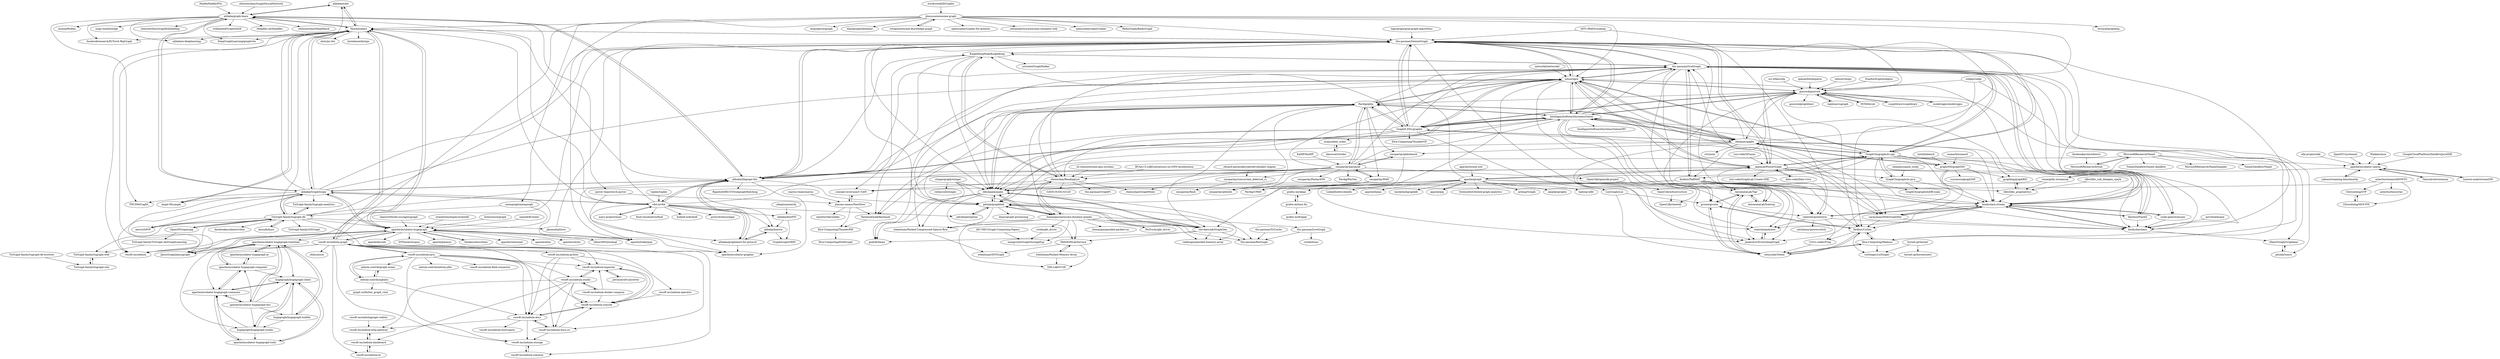digraph G {
"alibaba/euler" -> "alibaba/graph-learn" ["e"=1]
"alibaba/euler" -> "Tencent/plato" ["e"=1]
"moderngpu/moderngpu" -> "gunrock/gunrock" ["e"=1]
"gunrock/gunrock" -> "jshun/ligra"
"gunrock/gunrock" -> "farkhor/CuSha"
"gunrock/gunrock" -> "IntelligentSoftwareSystems/Galois"
"gunrock/gunrock" -> "gunrock/graphblast" ["e"=1]
"gunrock/gunrock" -> "rapidsai/cugraph" ["e"=1]
"gunrock/gunrock" -> "NVIDIA/cub" ["e"=1]
"gunrock/gunrock" -> "farkhor/PaRMAT"
"gunrock/gunrock" -> "thu-pacman/GeminiGraph"
"gunrock/gunrock" -> "GraphIt-DSL/graphit"
"gunrock/gunrock" -> "moderngpu/moderngpu" ["e"=1]
"gunrock/gunrock" -> "sbeamer/gapbs"
"gunrock/gunrock" -> "groute/groute"
"gunrock/gunrock" -> "Xtra-Computing/Medusa"
"gunrock/gunrock" -> "cusplibrary/cusplibrary" ["e"=1]
"gunrock/gunrock" -> "ParAlg/gbbs"
"rapidsai/cugraph" -> "gunrock/gunrock" ["e"=1]
"totogo/awesome-knowledge-graph" -> "jbmusso/awesome-graph" ["e"=1]
"mars-project/mars" -> "v6d-io/v6d" ["e"=1]
"PaddlePaddle/PGL" -> "alibaba/graph-learn" ["e"=1]
"krlawrence/graph" -> "apache/incubator-hugegraph" ["e"=1]
"openai/blocksparse" -> "gunrock/gunrock" ["e"=1]
"facebookarchive/bistro" -> "MicrosoftResearch/Dryad" ["e"=1]
"Waikato/moa" -> "apache/incubator-samoa" ["e"=1]
"LuxGraph/Lux" -> "netsyslab/Totem"
"LuxGraph/Lux" -> "groute/groute"
"MicrosoftResearch/Naiad" -> "MicrosoftResearch/Dryad"
"MicrosoftResearch/Naiad" -> "MicrosoftResearch/NaiadSamples" ["e"=1]
"MicrosoftResearch/Naiad" -> "apache/incubator-samoa"
"MicrosoftResearch/Naiad" -> "pdclab/graphbolt"
"MicrosoftResearch/Naiad" -> "TimelyDataflow/Naiad"
"MicrosoftResearch/Naiad" -> "vasia/gelly-streaming"
"MicrosoftResearch/Naiad" -> "TimelyDataflow/timely-dataflow" ["e"=1]
"asherliu/researchHOWTO" -> "Chriszblong/STP"
"asherliu/researchHOWTO" -> "Chriszblong/MCF-FM"
"asherliu/researchHOWTO" -> "asherliu/tensortao"
"asherliu/researchHOWTO" -> "concept-inversion/C-SAW"
"jegonzal/PowerGraph" -> "GraphChi/graphchi-cpp"
"jegonzal/PowerGraph" -> "thu-pacman/GeminiGraph"
"jegonzal/PowerGraph" -> "jshun/ligra"
"jegonzal/PowerGraph" -> "realstolz/powerlyra"
"jegonzal/PowerGraph" -> "thu-pacman/GridGraph"
"jegonzal/PowerGraph" -> "bindscha/x-stream"
"jegonzal/PowerGraph" -> "alibaba/libgrape-lite"
"jegonzal/PowerGraph" -> "apache/giraph"
"jegonzal/PowerGraph" -> "flashxio/FlashX"
"jegonzal/PowerGraph" -> "narayanan2004/GraphMat"
"jegonzal/PowerGraph" -> "bindscha/chaos"
"jegonzal/PowerGraph" -> "turi-code/GraphLab-Create-SDK" ["e"=1]
"jegonzal/PowerGraph" -> "IntelligentSoftwareSystems/Galois"
"jegonzal/PowerGraph" -> "GraphChi/graphchi-java"
"jegonzal/PowerGraph" -> "dato-code/Dato-Core" ["e"=1]
"KaHIP/KaHIP" -> "cmuparlay/parlaylib" ["e"=1]
"realstolz/powerlyra" -> "bindscha/x-stream"
"realstolz/powerlyra" -> "xiechenny/powerswitch"
"realstolz/powerlyra" -> "CGCL-codes/Frog"
"realstolz/powerlyra" -> "bindscha/chaos"
"realstolz/powerlyra" -> "realstolz/polymer"
"cmuparlay/pbbsbench" -> "ParAlg/CPAM"
"cmuparlay/pbbsbench" -> "cmuparlay/parlaylib"
"flashxio/FlashX" -> "bindscha/chaos"
"flashxio/FlashX" -> "bindscha/x-stream"
"flashxio/FlashX" -> "thu-pacman/GridGraph"
"apache/incubator-hugegraph" -> "JanusGraph/janusgraph" ["e"=1]
"apache/incubator-hugegraph" -> "apache/tinkerpop" ["e"=1]
"apache/incubator-hugegraph" -> "vesoft-inc/nebula" ["e"=1]
"apache/incubator-hugegraph" -> "apache/incubator-hugegraph-toolchain"
"apache/incubator-hugegraph" -> "Tencent/plato"
"apache/incubator-hugegraph" -> "apache/atlas" ["e"=1]
"apache/incubator-hugegraph" -> "vesoft-inc/nebula-graph"
"apache/incubator-hugegraph" -> "alibaba/GraphScope"
"apache/incubator-hugegraph" -> "apache/calcite" ["e"=1]
"apache/incubator-hugegraph" -> "Qihoo360/Quicksql" ["e"=1]
"apache/incubator-hugegraph" -> "apache/kyuubi" ["e"=1]
"apache/incubator-hugegraph" -> "DTStack/chunjun" ["e"=1]
"apache/incubator-hugegraph" -> "apache/paimon" ["e"=1]
"apache/incubator-hugegraph" -> "thinkaurelius/titan" ["e"=1]
"apache/incubator-hugegraph" -> "apache/seatunnel" ["e"=1]
"SJTU-IPADS/wukong" -> "realstolz/powerlyra" ["e"=1]
"SJTU-IPADS/wukong" -> "thu-pacman/GeminiGraph" ["e"=1]
"MicrosoftResearch/Dryad" -> "MicrosoftResearch/Naiad"
"ericdrowell/ElGrapho" -> "jbmusso/awesome-graph" ["e"=1]
"intel/lmbench" -> "graph500/graph500" ["e"=1]
"pdclab/graphbolt" -> "ldhulipala/aspen"
"pdclab/graphbolt" -> "thu-pacman/RisGraph"
"pdclab/graphbolt" -> "the-data-lab/GraphOne"
"pdclab/graphbolt" -> "pdclab/peregrine" ["e"=1]
"pdclab/graphbolt" -> "domargan/awesome-dynamic-graphs"
"pdclab/graphbolt" -> "wheatman/Packed-Compressed-Sparse-Row"
"pdclab/graphbolt" -> "dnasc/graph-processing"
"GraphChi/graphchi-cpp" -> "jegonzal/PowerGraph"
"GraphChi/graphchi-cpp" -> "bindscha/x-stream"
"GraphChi/graphchi-cpp" -> "thu-pacman/GeminiGraph"
"GraphChi/graphchi-cpp" -> "thu-pacman/GridGraph"
"GraphChi/graphchi-cpp" -> "jshun/ligra"
"GraphChi/graphchi-cpp" -> "GraphChi/graphchi-java"
"GraphChi/graphchi-cpp" -> "jmalicevic/EverythingGraph"
"GraphChi/graphchi-cpp" -> "sbeamer/gapbs"
"GraphChi/graphchi-cpp" -> "GraphChi/graphchiDB-scala"
"GraphChi/graphchi-cpp" -> "bindscha/chaos"
"GraphChi/graphchi-cpp" -> "flashxio/FlashX"
"GraphChi/graphchi-cpp" -> "graph500/graph500"
"GraphChi/graphchi-cpp" -> "IntelligentSoftwareSystems/Galois"
"GraphChi/graphchi-cpp" -> "farkhor/PaRMAT"
"GraphChi/graphchi-cpp" -> "sslab-gatech/mosaic"
"ParAlg/gbbs" -> "ldhulipala/aspen"
"ParAlg/gbbs" -> "cmuparlay/parlaylib"
"ParAlg/gbbs" -> "jshun/ligra"
"ParAlg/gbbs" -> "cmuparlay/pbbsbench"
"ParAlg/gbbs" -> "IntelligentSoftwareSystems/Galois"
"ParAlg/gbbs" -> "pdclab/graphbolt"
"ParAlg/gbbs" -> "sbeamer/gapbs"
"ParAlg/gbbs" -> "chenxuhao/ReadingList"
"ParAlg/gbbs" -> "GraphIt-DSL/graphit"
"ParAlg/gbbs" -> "cmuparlay/PAM"
"ParAlg/gbbs" -> "the-data-lab/GraphOne"
"ParAlg/gbbs" -> "thu-pacman/GridGraph"
"ParAlg/gbbs" -> "wheatman/Packed-Compressed-Sparse-Row"
"ParAlg/gbbs" -> "cmuparlay/pbbslib"
"ParAlg/gbbs" -> "domargan/awesome-dynamic-graphs"
"cmuparlay/PAM" -> "cmuparlay/pbbslib"
"cmuparlay/PAM" -> "cmuparlay/parlaylib"
"cmuparlay/PAM" -> "ldhulipala/aspen"
"cmuparlay/PAM" -> "ParAlg/CPAM"
"the-data-lab/GraphOne" -> "reddragon/packed-memory-array"
"the-data-lab/GraphOne" -> "PASSIONLab/terrace"
"the-data-lab/GraphOne" -> "goatdb/llama"
"the-data-lab/GraphOne" -> "pdclab/graphbolt"
"the-data-lab/GraphOne" -> "ldhulipala/aspen"
"the-data-lab/GraphOne" -> "thu-pacman/RisGraph"
"apache/incubator-hugegraph-toolchain" -> "apache/incubator-hugegraph-ai"
"apache/incubator-hugegraph-toolchain" -> "apache/incubator-hugegraph-commons"
"apache/incubator-hugegraph-toolchain" -> "apache/incubator-hugegraph-computer"
"apache/incubator-hugegraph-toolchain" -> "apache/incubator-hugegraph-doc"
"apache/incubator-hugegraph-toolchain" -> "hugegraph/hugegraph-client"
"apache/incubator-hugegraph-toolchain" -> "hugegraph/hugegraph-hubble"
"apache/incubator-hugegraph-toolchain" -> "hugegraph/hugegraph-studio"
"hugegraph/hugegraph-hubble" -> "hugegraph/hugegraph-client"
"hugegraph/hugegraph-hubble" -> "apache/incubator-hugegraph-toolchain"
"hugegraph/hugegraph-hubble" -> "hugegraph/hugegraph-studio"
"GraphChi/graphchi-java" -> "GraphChi/graphchi-cpp"
"GraphChi/graphchi-java" -> "bindscha/x-stream"
"GraphChi/graphchi-java" -> "GraphChi/graphchiDB-scala"
"vesoft-inc/nebula-docs" -> "vesoft-inc/nebula-docs-cn"
"vesoft-inc/nebula-docs" -> "vesoft-inc/nebula-third-party"
"vesoft-inc/nebula-docs" -> "vesoft-inc/nebula-storage"
"vesoft-inc/nebula-docs" -> "vesoft-inc/nebula-http-gateway"
"vesoft-inc/nebula-docs" -> "vesoft-inc/nebula-console"
"jbmusso/awesome-graph" -> "totogo/awesome-knowledge-graph" ["e"=1]
"jbmusso/awesome-graph" -> "opencypher/cypher-for-gremlin" ["e"=1]
"jbmusso/awesome-graph" -> "apache/tinkerpop" ["e"=1]
"jbmusso/awesome-graph" -> "semantalytics/awesome-semantic-web" ["e"=1]
"jbmusso/awesome-graph" -> "opencypher/openCypher" ["e"=1]
"jbmusso/awesome-graph" -> "RedisGraph/RedisGraph" ["e"=1]
"jbmusso/awesome-graph" -> "bricaud/graphexp" ["e"=1]
"jbmusso/awesome-graph" -> "oxigraph/oxigraph" ["e"=1]
"jbmusso/awesome-graph" -> "thu-pacman/GeminiGraph"
"jbmusso/awesome-graph" -> "jegonzal/PowerGraph"
"jbmusso/awesome-graph" -> "blazegraph/database" ["e"=1]
"jbmusso/awesome-graph" -> "Tencent/plato"
"jbmusso/awesome-graph" -> "memgraph/memgraph" ["e"=1]
"jbmusso/awesome-graph" -> "JanusGraph/janusgraph" ["e"=1]
"jbmusso/awesome-graph" -> "jshun/ligra"
"stingergraph/stinger" -> "robmccoll/stinger"
"stingergraph/stinger" -> "ldhulipala/aspen"
"stingergraph/stinger" -> "the-data-lab/GraphOne"
"stingergraph/stinger" -> "goatdb/llama"
"YahooArchive/samoa" -> "apache/incubator-samoa"
"IntelligentSoftwareSystems/Galois" -> "jshun/ligra"
"IntelligentSoftwareSystems/Galois" -> "thu-pacman/GeminiGraph"
"IntelligentSoftwareSystems/Galois" -> "IntelligentSoftwareSystems/GaloisGPU"
"IntelligentSoftwareSystems/Galois" -> "ParAlg/gbbs"
"IntelligentSoftwareSystems/Galois" -> "thu-pacman/GridGraph"
"IntelligentSoftwareSystems/Galois" -> "gunrock/gunrock"
"IntelligentSoftwareSystems/Galois" -> "sbeamer/gapbs"
"IntelligentSoftwareSystems/Galois" -> "groute/groute"
"IntelligentSoftwareSystems/Galois" -> "AutomataLab/Subway"
"IntelligentSoftwareSystems/Galois" -> "bindscha/x-stream"
"IntelligentSoftwareSystems/Galois" -> "AutomataLab/Tigr"
"IntelligentSoftwareSystems/Galois" -> "alibaba/libgrape-lite"
"IntelligentSoftwareSystems/Galois" -> "pdclab/graphbolt"
"IntelligentSoftwareSystems/Galois" -> "ldhulipala/aspen"
"IntelligentSoftwareSystems/Galois" -> "GraphIt-DSL/graphit"
"tigergraph/gsql-graph-algorithms" -> "thu-pacman/GeminiGraph" ["e"=1]
"grafos-ml/test.fm" -> "grafos-ml/frappe"
"grafos-ml/test.fm" -> "grafos-ml/okapi"
"hornet-gt/hornet" -> "cuStinger/cuStinger"
"hornet-gt/hornet" -> "hornet-gt/hornetsnest"
"grafos-ml/okapi" -> "grafos-ml/test.fm"
"farkhor/CuSha" -> "netsyslab/Totem"
"farkhor/CuSha" -> "Xtra-Computing/Medusa"
"farkhor/CuSha" -> "cuStinger/cuStinger"
"farkhor/CuSha" -> "groute/groute"
"farkhor/CuSha" -> "CGCL-codes/Frog"
"ldhulipala/aspen" -> "pdclab/graphbolt"
"ldhulipala/aspen" -> "goatdb/llama"
"ldhulipala/aspen" -> "PASSIONLab/terrace"
"ldhulipala/aspen" -> "the-data-lab/GraphOne"
"ldhulipala/aspen" -> "domargan/awesome-dynamic-graphs"
"ldhulipala/aspen" -> "reddragon/packed-memory-array"
"ldhulipala/aspen" -> "ParAlg/gbbs"
"ldhulipala/aspen" -> "wheatman/Packed-Compressed-Sparse-Row"
"plasma-umass/NextDoor" -> "wpybtw/Skywalker"
"plasma-umass/NextDoor" -> "concept-inversion/C-SAW"
"plasma-umass/NextDoor" -> "flashmobwalk/flashmob"
"plasma-umass/NextDoor" -> "Xtra-Computing/ThunderRW"
"apache/incubator-hugegraph-doc" -> "apache/incubator-hugegraph-commons"
"apache/incubator-hugegraph-doc" -> "hugegraph/hugegraph-client"
"apache/incubator-hugegraph-doc" -> "apache/incubator-hugegraph-toolchain"
"apache/incubator-hugegraph-doc" -> "apache/incubator-hugegraph-computer"
"apache/incubator-hugegraph-doc" -> "hugegraph/hugegraph-hubble"
"apache/incubator-hugegraph-doc" -> "hugegraph/hugegraph-studio"
"AutomataLab/Tigr" -> "AutomataLab/Subway"
"AutomataLab/Tigr" -> "netsyslab/Totem"
"AutomataLab/Tigr" -> "groute/groute"
"wheatman/Packed-Compressed-Sparse-Row" -> "wheatman/SSTGraph"
"pdclab/lumos" -> "iHeartGraph/Graphene"
"apache/incubator-hugegraph-commons" -> "hugegraph/hugegraph-client"
"apache/incubator-hugegraph-commons" -> "apache/incubator-hugegraph-tools"
"apache/incubator-hugegraph-commons" -> "apache/incubator-hugegraph-doc"
"apache/incubator-hugegraph-commons" -> "apache/incubator-hugegraph-computer"
"hugegraph/hugegraph-client" -> "apache/incubator-hugegraph-commons"
"hugegraph/hugegraph-client" -> "apache/incubator-hugegraph-tools"
"hugegraph/hugegraph-client" -> "hugegraph/hugegraph-studio"
"hugegraph/hugegraph-studio" -> "hugegraph/hugegraph-client"
"hugegraph/hugegraph-studio" -> "apache/incubator-hugegraph-tools"
"hugegraph/hugegraph-studio" -> "apache/incubator-hugegraph-commons"
"apache/incubator-hugegraph-tools" -> "apache/incubator-hugegraph-commons"
"apache/incubator-hugegraph-tools" -> "hugegraph/hugegraph-client"
"numactl/numactl" -> "graph500/graph500" ["e"=1]
"vesoft-inc/nebula-graph" -> "vesoft-inc/nebula-storage"
"vesoft-inc/nebula-graph" -> "vesoft-inc/nebula-java"
"vesoft-inc/nebula-graph" -> "vesoft-inc/nebula-docs-cn"
"vesoft-inc/nebula-graph" -> "Tencent/plato"
"vesoft-inc/nebula-graph" -> "apache/incubator-hugegraph"
"vesoft-inc/nebula-graph" -> "vesoft-inc/nebula" ["e"=1]
"vesoft-inc/nebula-graph" -> "thu-pacman/GeminiGraph"
"vesoft-inc/nebula-graph" -> "vesoft-inc/nebula-docs"
"vesoft-inc/nebula-graph" -> "vesoft-inc/nebula-operator"
"vesoft-inc/nebula-graph" -> "zhihu/norm"
"vesoft-inc/nebula-graph" -> "vesoft-inc/nebula-python"
"vesoft-inc/nebula-graph" -> "vesoft-inc/nebula-common"
"vesoft-inc/nebula-graph" -> "vesoft-inc/nebula-br"
"vesoft-inc/nebula-graph" -> "JanusGraph/janusgraph" ["e"=1]
"vesoft-inc/nebula-graph" -> "vesoft-inc/nebula-importer"
"Tencent/plato" -> "alibaba/euler" ["e"=1]
"Tencent/plato" -> "thu-pacman/GeminiGraph"
"Tencent/plato" -> "alibaba/graph-learn"
"Tencent/plato" -> "alibaba/GraphScope"
"Tencent/plato" -> "Angel-ML/angel" ["e"=1]
"Tencent/plato" -> "apache/incubator-hugegraph"
"Tencent/plato" -> "facebookresearch/PyTorch-BigGraph" ["e"=1]
"Tencent/plato" -> "alibaba/libgrape-lite"
"Tencent/plato" -> "alibaba/x-deeplearning" ["e"=1]
"Tencent/plato" -> "DeepGraphLearning/graphvite" ["e"=1]
"Tencent/plato" -> "vesoft-inc/nebula" ["e"=1]
"Tencent/plato" -> "dmlc/ps-lite" ["e"=1]
"Tencent/plato" -> "vesoft-inc/nebula-graph"
"Tencent/plato" -> "bytedance/byteps" ["e"=1]
"Tencent/plato" -> "JanusGraph/janusgraph" ["e"=1]
"memgraph/memgraph" -> "TuGraph-family/tugraph-db" ["e"=1]
"memgraph/memgraph" -> "apache/incubator-hugegraph" ["e"=1]
"xaecbd/KCenter" -> "apache/incubator-hugegraph" ["e"=1]
"cmuparlay/parlaylib" -> "ParAlg/gbbs"
"cmuparlay/parlaylib" -> "cmuparlay/PAM"
"cmuparlay/parlaylib" -> "cmuparlay/pbbsbench"
"cmuparlay/parlaylib" -> "cmuparlay/ParlayANN" ["e"=1]
"cmuparlay/parlaylib" -> "cmuparlay/pbbslib"
"cmuparlay/parlaylib" -> "jshun/ligra"
"cmuparlay/parlaylib" -> "ldhulipala/aspen"
"cmuparlay/parlaylib" -> "chenxuhao/ReadingList"
"cmuparlay/parlaylib" -> "IntelligentSoftwareSystems/Galois"
"cmuparlay/parlaylib" -> "flashmobwalk/flashmob"
"cmuparlay/parlaylib" -> "ParAlg/ParGeo"
"cmuparlay/parlaylib" -> "cmuparlay/concurrent_deferred_rc"
"cmuparlay/parlaylib" -> "thu-pacman/GridGraph"
"cmuparlay/parlaylib" -> "chenxuhao/GraphMiner" ["e"=1]
"cmuparlay/parlaylib" -> "OpenCilk/opencilk-project"
"KnightKingWalk/KnightKing" -> "concept-inversion/C-SAW"
"KnightKingWalk/KnightKing" -> "thu-pacman/GeminiGraph"
"KnightKingWalk/KnightKing" -> "ldhulipala/aspen"
"KnightKingWalk/KnightKing" -> "thu-pacman/GridGraph"
"KnightKingWalk/KnightKing" -> "ustcadsl/GraphWalker"
"KnightKingWalk/KnightKing" -> "flashmobwalk/flashmob"
"KnightKingWalk/KnightKing" -> "chenxuhao/ReadingList"
"CGCL-codes/Frog" -> "netsyslab/Totem"
"jshun/ligra" -> "thu-pacman/GeminiGraph"
"jshun/ligra" -> "sbeamer/gapbs"
"jshun/ligra" -> "ParAlg/gbbs"
"jshun/ligra" -> "ldhulipala/aspen"
"jshun/ligra" -> "thu-pacman/GridGraph"
"jshun/ligra" -> "GraphIt-DSL/graphit"
"jshun/ligra" -> "IntelligentSoftwareSystems/Galois"
"jshun/ligra" -> "bindscha/x-stream"
"jshun/ligra" -> "GraphChi/graphchi-cpp"
"jshun/ligra" -> "narayanan2004/GraphMat"
"jshun/ligra" -> "gunrock/gunrock"
"jshun/ligra" -> "pdclab/graphbolt"
"jshun/ligra" -> "jegonzal/PowerGraph"
"jshun/ligra" -> "jmalicevic/EverythingGraph"
"jshun/ligra" -> "realstolz/polymer"
"ldbc/ldbc_graphalytics" -> "bindscha/x-stream"
"ldbc/ldbc_graphalytics" -> "graphbig/graphBIG"
"alibaba/graph-learn" -> "alibaba/euler" ["e"=1]
"alibaba/graph-learn" -> "Tencent/plato"
"alibaba/graph-learn" -> "alibaba/GraphScope"
"alibaba/graph-learn" -> "williamleif/GraphSAGE" ["e"=1]
"alibaba/graph-learn" -> "alibaba/libgrape-lite"
"alibaba/graph-learn" -> "facebookresearch/PyTorch-BigGraph" ["e"=1]
"alibaba/graph-learn" -> "alibaba/x-deeplearning" ["e"=1]
"alibaba/graph-learn" -> "DeepGraphLearning/graphvite" ["e"=1]
"alibaba/graph-learn" -> "THUDM/CogDL" ["e"=1]
"alibaba/graph-learn" -> "DeepRec-AI/DeepRec" ["e"=1]
"alibaba/graph-learn" -> "shenweichen/DeepMatch" ["e"=1]
"alibaba/graph-learn" -> "mouna99/dien" ["e"=1]
"alibaba/graph-learn" -> "snap-stanford/ogb" ["e"=1]
"alibaba/graph-learn" -> "quiver-team/torch-quiver" ["e"=1]
"alibaba/graph-learn" -> "shenweichen/GraphEmbedding" ["e"=1]
"alibaba/libgrape-lite" -> "v6d-io/v6d"
"alibaba/libgrape-lite" -> "thu-pacman/GeminiGraph"
"alibaba/libgrape-lite" -> "apache/incubator-graphar" ["e"=1]
"alibaba/libgrape-lite" -> "alibaba/graphlearn-for-pytorch"
"alibaba/libgrape-lite" -> "jshun/ligra"
"alibaba/libgrape-lite" -> "RapidsAtHKUST/SubgraphMatching" ["e"=1]
"alibaba/libgrape-lite" -> "alibaba/GraphScope"
"alibaba/libgrape-lite" -> "thu-pacman/GridGraph"
"alibaba/libgrape-lite" -> "IntelligentSoftwareSystems/Galois"
"alibaba/libgrape-lite" -> "alibaba/graph-learn"
"alibaba/libgrape-lite" -> "alibaba/hiactor"
"alibaba/libgrape-lite" -> "pdclab/graphbolt"
"alibaba/libgrape-lite" -> "ParAlg/gbbs"
"alibaba/libgrape-lite" -> "KnightKingWalk/KnightKing"
"alibaba/libgrape-lite" -> "jegonzal/PowerGraph"
"shenweichen/GraphNeuralNetwork" -> "alibaba/graph-learn" ["e"=1]
"apache/giraph" -> "grafos-ml/okapi"
"apache/giraph" -> "apache/hama" ["e"=1]
"apache/giraph" -> "jegonzal/PowerGraph"
"apache/giraph" -> "rayokota/hgraphdb" ["e"=1]
"apache/giraph" -> "apache/pig" ["e"=1]
"apache/giraph" -> "thu-pacman/GeminiGraph"
"apache/giraph" -> "bindscha/x-stream"
"apache/giraph" -> "Sotera/distributed-graph-analytics" ["e"=1]
"apache/giraph" -> "aching/Giraph" ["e"=1]
"apache/giraph" -> "GraphChi/graphchi-cpp"
"apache/giraph" -> "amplab/graphx" ["e"=1]
"apache/giraph" -> "hadoop-hdfs" ["e"=1]
"apache/giraph" -> "LinkedInAttic/datafu" ["e"=1]
"apache/giraph" -> "realstolz/powerlyra"
"apache/giraph" -> "apache/tinkerpop" ["e"=1]
"quiver-team/torch-quiver" -> "alibaba/graphlearn-for-pytorch" ["e"=1]
"quiver-team/torch-quiver" -> "plasma-umass/NextDoor" ["e"=1]
"kuzudb/kuzu" -> "TuGraph-family/tugraph-db" ["e"=1]
"OpenCilk/opencilk-project" -> "OpenCilk/cheetah"
"OpenCilk/opencilk-project" -> "OpenCilk/infrastructure"
"vesoft-inc/nebula-console" -> "vesoft-inc/nebula-docs"
"vesoft-inc/nebula-console" -> "vesoft-inc/nebula-importer"
"vesoft-inc/nebula-python" -> "vesoft-inc/nebula-importer"
"vesoft-inc/nebula-python" -> "vesoft-inc/nebula-docs"
"vesoft-inc/nebula-python" -> "vesoft-inc/nebula-console"
"vesoft-inc/nebula-python" -> "vesoft-inc/nebula-docs-cn"
"GoogleCloudPlatform/DataflowJavaSDK" -> "apache/incubator-samoa" ["e"=1]
"pkumod/gStore" -> "thu-pacman/GeminiGraph" ["e"=1]
"realstolz/polymer" -> "jmalicevic/EverythingGraph"
"inducer/loopy" -> "gunrock/gunrock" ["e"=1]
"apache/incubator-hugegraph-computer" -> "apache/incubator-hugegraph-commons"
"apache/incubator-hugegraph-computer" -> "apache/incubator-hugegraph-ai"
"apache/incubator-hugegraph-computer" -> "apache/incubator-hugegraph-toolchain"
"apache/incubator-hugegraph-computer" -> "hugegraph/hugegraph-client"
"shijinkui/spark_study" -> "GraphChi/graphchi-java" ["e"=1]
"apache/pig" -> "apache/giraph" ["e"=1]
"AutomataLab/Subway" -> "AutomataLab/Tigr"
"netsyslab/Totem" -> "farkhor/CuSha"
"netsyslab/Totem" -> "groute/groute"
"netsyslab/Totem" -> "AutomataLab/Tigr"
"netsyslab/Totem" -> "Xtra-Computing/Medusa"
"graphbig/graphBIG" -> "ldbc/ldbc_graphalytics"
"vesoft-inc/nebula-java" -> "nebula-contrib/nebula-jdbc"
"vesoft-inc/nebula-java" -> "vesoft-inc/nebula-flink-connector"
"vesoft-inc/nebula-java" -> "vesoft-inc/nebula-console"
"vesoft-inc/nebula-java" -> "vesoft-inc/nebula-storage"
"vesoft-inc/nebula-java" -> "nebula-contrib/graph-ocean"
"vesoft-inc/nebula-java" -> "vesoft-inc/nebula-importer"
"vesoft-inc/nebula-java" -> "vesoft-inc/nebula-docs"
"vesoft-inc/nebula-java" -> "nebula-contrib/ngbatis"
"vesoft-inc/nebula-java" -> "vesoft-inc/nebula-studio"
"vesoft-inc/nebula-java" -> "vesoft-inc/nebula-graph"
"apache/incubator-samoa" -> "YahooArchive/samoa"
"apache/incubator-samoa" -> "huawei-noah/streamDM" ["e"=1]
"apache/incubator-samoa" -> "vasia/gelly-streaming"
"apache/incubator-samoa" -> "yahoo/streaming-benchmarks" ["e"=1]
"chenxuhao/ReadingList" -> "chenxuhao/GraphMiner" ["e"=1]
"chenxuhao/ReadingList" -> "domargan/awesome-dynamic-graphs"
"chenxuhao/ReadingList" -> "ldhulipala/aspen"
"chenxuhao/ReadingList" -> "concept-inversion/C-SAW"
"chenxuhao/ReadingList" -> "GATECH-EIC/GCoD" ["e"=1]
"chenxuhao/ReadingList" -> "thu-pacman/GridGraph"
"chenxuhao/ReadingList" -> "thu-pacman/GraphPi" ["e"=1]
"chenxuhao/ReadingList" -> "KnightKingWalk/KnightKing"
"concept-inversion/C-SAW" -> "plasma-umass/NextDoor"
"ldbc/ldbc_snb_datagen_spark" -> "ldbc/ldbc_graphalytics" ["e"=1]
"domargan/awesome-dynamic-graphs" -> "ldhulipala/aspen"
"domargan/awesome-dynamic-graphs" -> "PASSIONLab/terrace"
"domargan/awesome-dynamic-graphs" -> "pdclab/graphbolt"
"domargan/awesome-dynamic-graphs" -> "thu-pacman/LiveGraph"
"domargan/awesome-dynamic-graphs" -> "wheatman/Packed-Compressed-Sparse-Row"
"domargan/awesome-dynamic-graphs" -> "xiangyuzhi/GraphStorageExp"
"domargan/awesome-dynamic-graphs" -> "reddragon/packed-memory-array"
"domargan/awesome-dynamic-graphs" -> "the-data-lab/GraphOne"
"domargan/awesome-dynamic-graphs" -> "cwida/gfe_driver"
"domargan/awesome-dynamic-graphs" -> "PerFuchs/gfe_driver"
"domargan/awesome-dynamic-graphs" -> "chenxuhao/ReadingList"
"domargan/awesome-dynamic-graphs" -> "thu-pacman/RisGraph"
"domargan/awesome-dynamic-graphs" -> "domargan/parallel-packed-csr"
"domargan/awesome-dynamic-graphs" -> "DIR-LAB/VCSR"
"pdclab/peregrine" -> "pdclab/graphbolt" ["e"=1]
"cwida/gfe_driver" -> "xiangyuzhi/GraphStorageExp"
"jievince/rdf-converter" -> "vesoft-inc/nebula-importer"
"farkhor/PaRMAT" -> "farkhor/CuSha"
"farkhor/PaRMAT" -> "jmalicevic/EverythingGraph"
"farkhor/PaRMAT" -> "bindscha/x-stream"
"farkhor/PaRMAT" -> "bindscha/chaos"
"farkhor/PaRMAT" -> "ldhulipala/aspen"
"farkhor/PaRMAT" -> "thu-pacman/GridGraph"
"farkhor/PaRMAT" -> "the-data-lab/GraphOne"
"farkhor/PaRMAT" -> "ldbc/ldbc_graphalytics"
"farkhor/PaRMAT" -> "AutomataLab/Tigr"
"farkhor/PaRMAT" -> "realstolz/polymer"
"farkhor/PaRMAT" -> "AutomataLab/Subway"
"vesoft-inc/nebula-importer" -> "jievince/rdf-converter"
"vesoft-inc/nebula-importer" -> "vesoft-inc/nebula-studio"
"vesoft-inc/nebula-importer" -> "vesoft-inc/nebula-console"
"vesoft-inc/nebula-docs-cn" -> "vesoft-inc/nebula-docs"
"vesoft-inc/nebula-docs-cn" -> "vesoft-inc/nebula-console"
"vesoft-inc/nebula-docs-cn" -> "vesoft-inc/nebula-storage"
"vesoft-inc/nebula-studio" -> "vesoft-inc/nebula-importer"
"vesoft-inc/nebula-studio" -> "vesoft-inc/nebula-docker-compose"
"vesoft-inc/nebula-studio" -> "vesoft-inc/nebula-docs-cn"
"vesoft-inc/nebula-docker-compose" -> "vesoft-inc/nebula-studio"
"vesoft-inc/nebula-docker-compose" -> "vesoft-inc/nebula-importer"
"vesoft-inc/nebula-docker-compose" -> "vesoft-inc/nebula-console"
"OpenCilk/infrastructure" -> "OpenCilk/cheetah"
"vesoft-inc/nebula-storage" -> "vesoft-inc/nebula-common"
"vesoft-inc/nebula-common" -> "vesoft-inc/nebula-storage"
"Chriszblong/STP" -> "Chriszblong/MCF-FM"
"Chriszblong/MCF-FM" -> "Chriszblong/STP"
"apache/tinkerpop" -> "apache/incubator-hugegraph" ["e"=1]
"v6d-io/v6d" -> "alibaba/libgrape-lite"
"v6d-io/v6d" -> "apache/incubator-graphar" ["e"=1]
"v6d-io/v6d" -> "alibaba/GraphScope"
"v6d-io/v6d" -> "alibaba/fastFFI"
"v6d-io/v6d" -> "thu-pacman/GeminiGraph"
"v6d-io/v6d" -> "alibaba/graph-learn"
"v6d-io/v6d" -> "alibaba/hiactor"
"v6d-io/v6d" -> "alibaba/graphlearn-for-pytorch"
"v6d-io/v6d" -> "Tencent/plato"
"v6d-io/v6d" -> "fluid-cloudnative/fluid" ["e"=1]
"v6d-io/v6d" -> "kubedl-io/kubedl" ["e"=1]
"v6d-io/v6d" -> "mars-project/mars" ["e"=1]
"v6d-io/v6d" -> "pytorch/tensorpipe" ["e"=1]
"v6d-io/v6d" -> "jegonzal/PowerGraph"
"v6d-io/v6d" -> "pdclab/peregrine" ["e"=1]
"thinkaurelius/titan" -> "apache/incubator-hugegraph" ["e"=1]
"sbeamer/gapbs" -> "jshun/ligra"
"sbeamer/gapbs" -> "graph500/graph500"
"sbeamer/gapbs" -> "GraphIt-DSL/graphit"
"sbeamer/gapbs" -> "narayanan2004/GraphMat"
"sbeamer/gapbs" -> "ldhulipala/aspen"
"sbeamer/gapbs" -> "IntelligentSoftwareSystems/Galois"
"sbeamer/gapbs" -> "ParAlg/gbbs"
"sbeamer/gapbs" -> "thu-pacman/GridGraph"
"sbeamer/gapbs" -> "bindscha/x-stream"
"sbeamer/gapbs" -> "s5z/zsim" ["e"=1]
"sbeamer/gapbs" -> "jmalicevic/EverythingGraph"
"sbeamer/gapbs" -> "thu-pacman/GeminiGraph"
"sbeamer/gapbs" -> "graphbig/graphBIG"
"sbeamer/gapbs" -> "cmuparlay/pbbsbench"
"sbeamer/gapbs" -> "GraphChi/graphchi-cpp"
"vesoft-inc/nebula-operator" -> "vesoft-inc/nebula-console"
"BUAA-CI-LAB/Literatures-on-GNN-Acceleration" -> "chenxuhao/ReadingList" ["e"=1]
"thu-pacman/GridGraph" -> "bindscha/x-stream"
"thu-pacman/GridGraph" -> "thu-pacman/GeminiGraph"
"thu-pacman/GridGraph" -> "iHeartGraph/Graphene"
"thu-pacman/GridGraph" -> "bindscha/chaos"
"thu-pacman/GridGraph" -> "jmalicevic/EverythingGraph"
"thu-pacman/GridGraph" -> "KnightKingWalk/KnightKing"
"thu-pacman/GridGraph" -> "pdclab/lumos"
"thu-pacman/GridGraph" -> "goatdb/llama"
"thu-pacman/GridGraph" -> "jshun/ligra"
"thu-pacman/GridGraph" -> "realstolz/powerlyra"
"thu-pacman/GridGraph" -> "sslab-gatech/mosaic"
"thu-pacman/GridGraph" -> "GraphChi/graphchi-cpp"
"thu-pacman/GridGraph" -> "farkhor/PaRMAT"
"alibaba/GraphScope" -> "alibaba/libgrape-lite"
"alibaba/GraphScope" -> "alibaba/graph-learn"
"alibaba/GraphScope" -> "v6d-io/v6d"
"alibaba/GraphScope" -> "Tencent/plato"
"alibaba/GraphScope" -> "TuGraph-family/tugraph-db"
"alibaba/GraphScope" -> "thu-pacman/GeminiGraph"
"alibaba/GraphScope" -> "alibaba/euler" ["e"=1]
"alibaba/GraphScope" -> "apache/incubator-hugegraph"
"alibaba/GraphScope" -> "vesoft-inc/nebula" ["e"=1]
"alibaba/GraphScope" -> "apache/incubator-graphar" ["e"=1]
"alibaba/GraphScope" -> "TuGraph-family/tugraph-analytics" ["e"=1]
"alibaba/GraphScope" -> "jshun/ligra"
"alibaba/GraphScope" -> "Angel-ML/angel" ["e"=1]
"alibaba/GraphScope" -> "JanusGraph/janusgraph" ["e"=1]
"alibaba/GraphScope" -> "THUDM/CogDL" ["e"=1]
"dato-code/Dato-Core" -> "jegonzal/PowerGraph" ["e"=1]
"thu-pacman/LiveGraph" -> "thu-pacman/RisGraph"
"thu-pacman/LiveGraph" -> "cwida/teseo"
"tuplex/tuplex" -> "v6d-io/v6d" ["e"=1]
"huawei-noah/streamDM" -> "apache/incubator-samoa" ["e"=1]
"graph500/graph500" -> "sbeamer/gapbs"
"graph500/graph500" -> "narayanan2004/GraphMat"
"graph500/graph500" -> "jmalicevic/EverythingGraph"
"graph500/graph500" -> "graphbig/graphBIG"
"graph500/graph500" -> "bindscha/x-stream"
"graph500/graph500" -> "suzumura/graph500"
"vesoft-inc/nebula-http-gateway" -> "vesoft-inc/nebula-dashboard"
"vesoft-inc/nebula-dashboard" -> "vesoft-inc/nebula-http-gateway"
"vesoft-inc/nebula-dashboard" -> "vesoft-inc/nebula-br"
"vesoft-inc/nebula-studio" -> "vesoft-inc/nebula-dashboard"
"vesoft-inc/nebula-studio" -> "vesoft-inc/nebula-console"
"vesoft-inc/nebula-studio" -> "vesoft-inc/nebula-docs"
"vesoft-inc/nebula-studio" -> "vesoft-inc/nebula-http-gateway"
"elki-project/elki" -> "apache/incubator-samoa" ["e"=1]
"marius-team/marius" -> "plasma-umass/NextDoor" ["e"=1]
"vasia/gelly-streaming" -> "ldbc/ldbc_graphalytics"
"vasia/gelly-streaming" -> "pdclab/graphbolt"
"cmuparlay/concurrent_deferred_rc" -> "cmuparlay/flock"
"Xtra-Computing/Medusa" -> "farkhor/CuSha"
"Xtra-Computing/Medusa" -> "netsyslab/Totem"
"Xtra-Computing/Medusa" -> "cuStinger/cuStinger"
"Xtra-Computing/ThunderRW" -> "Xtra-Computing/ForkGraph"
"PASSIONLab/terrace" -> "wheatman/Packed-Memory-Array"
"PASSIONLab/terrace" -> "DIR-LAB/VCSR"
"PASSIONLab/terrace" -> "wheatman/SSTGraph"
"vesoft-inc/nebula-br" -> "vesoft-inc/nebula-dashboard"
"flashmobwalk/flashmob" -> "Xtra-Computing/ThunderRW"
"antvis/G6VP" -> "TuGraph-family/tugraph-db" ["e"=1]
"antvis/G6VP" -> "alibaba/GraphScope" ["e"=1]
"bindscha/x-stream" -> "bindscha/chaos"
"bindscha/x-stream" -> "thu-pacman/GridGraph"
"bindscha/x-stream" -> "realstolz/powerlyra"
"bindscha/x-stream" -> "realstolz/polymer"
"bindscha/x-stream" -> "sslab-gatech/mosaic"
"bindscha/x-stream" -> "narayanan2004/GraphMat"
"bindscha/x-stream" -> "flashxio/FlashX"
"bindscha/x-stream" -> "farkhor/CuSha"
"turi-code/SFrame" -> "jegonzal/PowerGraph" ["e"=1]
"SparkTC/systemml" -> "apache/incubator-samoa" ["e"=1]
"yahoo/streaming-benchmarks" -> "apache/incubator-samoa" ["e"=1]
"thu-pacman/TriCache" -> "thu-pacman/RisGraph" ["e"=1]
"bindscha/chaos" -> "bindscha/x-stream"
"bindscha/chaos" -> "iHeartGraph/Graphene"
"qcri/Arabesque" -> "bindscha/chaos" ["e"=1]
"adoptium/emt4j" -> "alibaba/fastFFI" ["e"=1]
"nebula-contrib/graph-ocean" -> "nebula-contrib/ngbatis"
"vesoft-inc/nebulagraph-veditor" -> "vesoft-inc/nebula-http-gateway"
"alibaba/fastFFI" -> "alibaba/hiactor"
"alibaba/fastFFI" -> "GraphScope/GRIN"
"narayanan2004/GraphMat" -> "bindscha/x-stream"
"narayanan2004/GraphMat" -> "bindscha/chaos"
"narayanan2004/GraphMat" -> "farkhor/CuSha"
"alibaba/hiactor" -> "GraphScope/GRIN"
"alibaba/hiactor" -> "alibaba/graphlearn-for-pytorch"
"skaiworldwide-oss/agensgraph" -> "apache/incubator-hugegraph" ["e"=1]
"eduard-permyakov/peredvizhnikov-engine" -> "cmuparlay/concurrent_deferred_rc" ["e"=1]
"araij/rabbit_order" -> "datourat/Gorder"
"TuGraph-family/tugraph-db" -> "TuGraph-family/tugraph-analytics" ["e"=1]
"TuGraph-family/tugraph-db" -> "antvis/G6VP" ["e"=1]
"TuGraph-family/tugraph-db" -> "alibaba/GraphScope"
"TuGraph-family/tugraph-db" -> "thu-pacman/GeminiGraph"
"TuGraph-family/tugraph-db" -> "OpenSPG/openspg" ["e"=1]
"TuGraph-family/tugraph-db" -> "vesoft-inc/nebula" ["e"=1]
"TuGraph-family/tugraph-db" -> "apache/incubator-hugegraph"
"TuGraph-family/tugraph-db" -> "alibaba/libgrape-lite"
"TuGraph-family/tugraph-db" -> "Tencent/plato"
"TuGraph-family/tugraph-db" -> "TuGraph-family/tugraph-web"
"TuGraph-family/tugraph-db" -> "apache/incubator-graphar" ["e"=1]
"TuGraph-family/tugraph-db" -> "pkumod/gStore" ["e"=1]
"TuGraph-family/tugraph-db" -> "kuzudb/kuzu" ["e"=1]
"TuGraph-family/tugraph-db" -> "TuGraph-family/OSGraph" ["e"=1]
"TuGraph-family/tugraph-db" -> "facebookincubator/velox" ["e"=1]
"nebula-contrib/ngbatis" -> "nebula-contrib/graph-ocean"
"nebula-contrib/ngbatis" -> "graph-cn/flutter_graph_view"
"nebula-contrib/ngbatis" -> "vesoft-inc/nebula-docs"
"nebula-contrib/ngbatis" -> "vesoft-inc/nebula-java"
"cusplibrary/cusplibrary" -> "gunrock/gunrock" ["e"=1]
"iDC-NEU/Graph-Computing-Papers" -> "xiangyuzhi/GraphStorageExp"
"ch-wan/awesome-gnn-systems" -> "chenxuhao/ReadingList" ["e"=1]
"TuGraph-family/tugraph-web" -> "TuGraph-family/tugraph-site"
"TuGraph-family/tugraph-site" -> "TuGraph-family/tugraph-web"
"wheatman/Packed-Memory-Array" -> "PASSIONLab/terrace"
"wheatman/Packed-Memory-Array" -> "DIR-LAB/VCSR"
"TuGraph-family/TuGraph-AntGraphLearning" -> "TuGraph-family/tugraph-web"
"StanfordLegion/legion" -> "gunrock/gunrock" ["e"=1]
"apache/lucene-solr" -> "apache/giraph" ["e"=1]
"src-d/kmcuda" -> "gunrock/gunrock" ["e"=1]
"TuGraph-family/tugraph-analytics" -> "TuGraph-family/tugraph-db" ["e"=1]
"thu-pacman/GeminiGraph" -> "thu-pacman/GridGraph"
"thu-pacman/GeminiGraph" -> "jshun/ligra"
"thu-pacman/GeminiGraph" -> "KnightKingWalk/KnightKing"
"thu-pacman/GeminiGraph" -> "alibaba/libgrape-lite"
"thu-pacman/GeminiGraph" -> "bindscha/x-stream"
"thu-pacman/GeminiGraph" -> "GraphChi/graphchi-cpp"
"thu-pacman/GeminiGraph" -> "jegonzal/PowerGraph"
"thu-pacman/GeminiGraph" -> "IntelligentSoftwareSystems/Galois"
"thu-pacman/GeminiGraph" -> "pdclab/graphbolt"
"thu-pacman/GeminiGraph" -> "Tencent/plato"
"thu-pacman/GeminiGraph" -> "GraphIt-DSL/graphit"
"thu-pacman/GeminiGraph" -> "ldhulipala/aspen"
"thu-pacman/GeminiGraph" -> "bindscha/chaos"
"thu-pacman/GeminiGraph" -> "realstolz/powerlyra"
"thu-pacman/GeminiGraph" -> "realstolz/polymer"
"alibaba/graphlearn-for-pytorch" -> "alibaba/hiactor"
"alibaba/graphlearn-for-pytorch" -> "apache/incubator-graphar" ["e"=1]
"alibaba/graphlearn-for-pytorch" -> "alibaba/libgrape-lite"
"datourat/Gorder" -> "araij/rabbit_order"
"TuGraph-family/tugraph-db-browser" -> "TuGraph-family/tugraph-site"
"JanusGraph/janusgraph" -> "apache/incubator-hugegraph" ["e"=1]
"orientechnologies/orientdb" -> "apache/incubator-hugegraph" ["e"=1]
"OpenSPG/openspg" -> "TuGraph-family/tugraph-db" ["e"=1]
"OpenSPG/openspg" -> "TuGraph-family/TuGraph-AntGraphLearning" ["e"=1]
"GraphIt-DSL/graphit" -> "jshun/ligra"
"GraphIt-DSL/graphit" -> "sbeamer/gapbs"
"GraphIt-DSL/graphit" -> "ldhulipala/aspen"
"GraphIt-DSL/graphit" -> "thu-pacman/GeminiGraph"
"GraphIt-DSL/graphit" -> "chenxuhao/ReadingList"
"GraphIt-DSL/graphit" -> "thu-pacman/GridGraph"
"GraphIt-DSL/graphit" -> "ParAlg/gbbs"
"GraphIt-DSL/graphit" -> "flashmobwalk/flashmob"
"GraphIt-DSL/graphit" -> "IntelligentSoftwareSystems/Galois"
"GraphIt-DSL/graphit" -> "KnightKingWalk/KnightKing"
"GraphIt-DSL/graphit" -> "LuxGraph/Lux"
"GraphIt-DSL/graphit" -> "gunrock/gunrock"
"GraphIt-DSL/graphit" -> "araij/rabbit_order"
"GraphIt-DSL/graphit" -> "narayanan2004/GraphMat"
"GraphIt-DSL/graphit" -> "Xtra-Computing/ThunderGP" ["e"=1]
"apache/incubator-hugegraph-ai" -> "apache/incubator-hugegraph-computer"
"apache/incubator-hugegraph-ai" -> "apache/incubator-hugegraph-toolchain"
"groute/groute" -> "netsyslab/Totem"
"groute/groute" -> "farkhor/CuSha"
"groute/groute" -> "AutomataLab/Tigr"
"NVIDIA/cub" -> "gunrock/gunrock" ["e"=1]
"Angel-ML/angel" -> "Tencent/plato" ["e"=1]
"iHeartGraph/Graphene" -> "pdclab/lumos"
"networkit/networkit" -> "jshun/ligra" ["e"=1]
"cudpp/cudpp" -> "Xtra-Computing/Medusa" ["e"=1]
"cudpp/cudpp" -> "gunrock/gunrock" ["e"=1]
"cudpp/cudpp" -> "farkhor/CuSha" ["e"=1]
"sslab-gatech/mosaic" -> "bindscha/chaos"
"sslab-gatech/mosaic" -> "bindscha/x-stream"
"jmalicevic/EverythingGraph" -> "realstolz/polymer"
"alibaba/euler" ["l"="52.987,16.127", "c"=100]
"alibaba/graph-learn" ["l"="51.621,15.325"]
"Tencent/plato" ["l"="51.611,15.262"]
"moderngpu/moderngpu" ["l"="36.696,0.93", "c"=112]
"gunrock/gunrock" ["l"="51.441,15.303"]
"jshun/ligra" ["l"="51.499,15.313"]
"farkhor/CuSha" ["l"="51.425,15.261"]
"IntelligentSoftwareSystems/Galois" ["l"="51.479,15.314"]
"gunrock/graphblast" ["l"="9.434,-3.579", "c"=382]
"rapidsai/cugraph" ["l"="43.927,23.625", "c"=95]
"NVIDIA/cub" ["l"="36.72,0.942", "c"=112]
"farkhor/PaRMAT" ["l"="51.461,15.291"]
"thu-pacman/GeminiGraph" ["l"="51.524,15.299"]
"GraphIt-DSL/graphit" ["l"="51.462,15.327"]
"sbeamer/gapbs" ["l"="51.468,15.303"]
"groute/groute" ["l"="51.417,15.28"]
"Xtra-Computing/Medusa" ["l"="51.397,15.257"]
"cusplibrary/cusplibrary" ["l"="63.147,-1.737", "c"=175]
"ParAlg/gbbs" ["l"="51.469,15.343"]
"totogo/awesome-knowledge-graph" ["l"="53.607,16.038", "c"=434]
"jbmusso/awesome-graph" ["l"="51.549,15.338"]
"mars-project/mars" ["l"="58.09,23.593", "c"=161]
"v6d-io/v6d" ["l"="51.585,15.325"]
"PaddlePaddle/PGL" ["l"="50.034,29.561", "c"=83]
"krlawrence/graph" ["l"="-19.474,-24.227", "c"=10]
"apache/incubator-hugegraph" ["l"="51.672,15.249"]
"openai/blocksparse" ["l"="48.863,33.895", "c"=556]
"facebookarchive/bistro" ["l"="7.255,-4.589", "c"=491]
"MicrosoftResearch/Dryad" ["l"="51.374,15.481"]
"Waikato/moa" ["l"="45.828,26.009", "c"=68]
"apache/incubator-samoa" ["l"="51.339,15.436"]
"LuxGraph/Lux" ["l"="51.395,15.291"]
"netsyslab/Totem" ["l"="51.41,15.265"]
"MicrosoftResearch/Naiad" ["l"="51.384,15.441"]
"MicrosoftResearch/NaiadSamples" ["l"="50.622,1.061", "c"=750]
"pdclab/graphbolt" ["l"="51.476,15.372"]
"TimelyDataflow/Naiad" ["l"="51.359,15.461"]
"vasia/gelly-streaming" ["l"="51.39,15.395"]
"TimelyDataflow/timely-dataflow" ["l"="-0.546,15.034", "c"=729]
"asherliu/researchHOWTO" ["l"="51.461,15.48"]
"Chriszblong/STP" ["l"="51.461,15.507"]
"Chriszblong/MCF-FM" ["l"="51.475,15.503"]
"asherliu/tensortao" ["l"="51.445,15.506"]
"concept-inversion/C-SAW" ["l"="51.466,15.409"]
"jegonzal/PowerGraph" ["l"="51.523,15.279"]
"GraphChi/graphchi-cpp" ["l"="51.5,15.272"]
"realstolz/powerlyra" ["l"="51.495,15.253"]
"thu-pacman/GridGraph" ["l"="51.493,15.298"]
"bindscha/x-stream" ["l"="51.479,15.272"]
"alibaba/libgrape-lite" ["l"="51.553,15.314"]
"apache/giraph" ["l"="51.509,15.227"]
"flashxio/FlashX" ["l"="51.483,15.239"]
"narayanan2004/GraphMat" ["l"="51.465,15.275"]
"bindscha/chaos" ["l"="51.488,15.264"]
"turi-code/GraphLab-Create-SDK" ["l"="57.634,23.531", "c"=161]
"GraphChi/graphchi-java" ["l"="51.524,15.246"]
"dato-code/Dato-Core" ["l"="57.685,23.496", "c"=161]
"KaHIP/KaHIP" ["l"="32.999,-5.375", "c"=830]
"cmuparlay/parlaylib" ["l"="51.435,15.347"]
"xiechenny/powerswitch" ["l"="51.48,15.213"]
"CGCL-codes/Frog" ["l"="51.437,15.238"]
"realstolz/polymer" ["l"="51.493,15.286"]
"cmuparlay/pbbsbench" ["l"="51.417,15.339"]
"ParAlg/CPAM" ["l"="51.404,15.364"]
"JanusGraph/janusgraph" ["l"="-19.536,-24.369", "c"=10]
"apache/tinkerpop" ["l"="-19.514,-24.289", "c"=10]
"vesoft-inc/nebula" ["l"="-52.113,-14.89", "c"=1184]
"apache/incubator-hugegraph-toolchain" ["l"="51.784,15.256"]
"apache/atlas" ["l"="-2.515,14.86", "c"=43]
"vesoft-inc/nebula-graph" ["l"="51.655,15.19"]
"alibaba/GraphScope" ["l"="51.601,15.292"]
"apache/calcite" ["l"="-2.682,14.818", "c"=43]
"Qihoo360/Quicksql" ["l"="-2.483,14.988", "c"=43]
"apache/kyuubi" ["l"="-2.559,14.916", "c"=43]
"DTStack/chunjun" ["l"="-2.547,14.994", "c"=43]
"apache/paimon" ["l"="-2.597,14.986", "c"=43]
"thinkaurelius/titan" ["l"="-19.576,-24.358", "c"=10]
"apache/seatunnel" ["l"="-2.62,14.953", "c"=43]
"SJTU-IPADS/wukong" ["l"="-17.742,-28.257", "c"=62]
"ericdrowell/ElGrapho" ["l"="-43.769,11.295", "c"=1049]
"intel/lmbench" ["l"="6.715,-6.298", "c"=335]
"graph500/graph500" ["l"="51.449,15.26"]
"ldhulipala/aspen" ["l"="51.485,15.353"]
"thu-pacman/RisGraph" ["l"="51.505,15.405"]
"the-data-lab/GraphOne" ["l"="51.495,15.369"]
"pdclab/peregrine" ["l"="60.4,24.11", "c"=235]
"domargan/awesome-dynamic-graphs" ["l"="51.489,15.395"]
"wheatman/Packed-Compressed-Sparse-Row" ["l"="51.466,15.383"]
"dnasc/graph-processing" ["l"="51.463,15.421"]
"jmalicevic/EverythingGraph" ["l"="51.478,15.286"]
"GraphChi/graphchiDB-scala" ["l"="51.534,15.227"]
"sslab-gatech/mosaic" ["l"="51.471,15.251"]
"chenxuhao/ReadingList" ["l"="51.469,15.361"]
"cmuparlay/PAM" ["l"="51.438,15.369"]
"cmuparlay/pbbslib" ["l"="51.422,15.362"]
"reddragon/packed-memory-array" ["l"="51.503,15.381"]
"PASSIONLab/terrace" ["l"="51.476,15.399"]
"goatdb/llama" ["l"="51.512,15.358"]
"apache/incubator-hugegraph-ai" ["l"="51.791,15.28"]
"apache/incubator-hugegraph-commons" ["l"="51.819,15.261"]
"apache/incubator-hugegraph-computer" ["l"="51.805,15.268"]
"apache/incubator-hugegraph-doc" ["l"="51.804,15.242"]
"hugegraph/hugegraph-client" ["l"="51.819,15.25"]
"hugegraph/hugegraph-hubble" ["l"="51.802,15.254"]
"hugegraph/hugegraph-studio" ["l"="51.821,15.238"]
"vesoft-inc/nebula-docs" ["l"="51.695,15.136"]
"vesoft-inc/nebula-docs-cn" ["l"="51.685,15.152"]
"vesoft-inc/nebula-third-party" ["l"="51.716,15.11"]
"vesoft-inc/nebula-storage" ["l"="51.693,15.169"]
"vesoft-inc/nebula-http-gateway" ["l"="51.693,15.091"]
"vesoft-inc/nebula-console" ["l"="51.679,15.13"]
"opencypher/cypher-for-gremlin" ["l"="-2.548,-41.975", "c"=613]
"semantalytics/awesome-semantic-web" ["l"="-1.794,-42.028", "c"=456]
"opencypher/openCypher" ["l"="-2.638,-41.959", "c"=613]
"RedisGraph/RedisGraph" ["l"="9.396,-3.821", "c"=382]
"bricaud/graphexp" ["l"="-19.487,-24.241", "c"=10]
"oxigraph/oxigraph" ["l"="-1.827,-42.013", "c"=456]
"blazegraph/database" ["l"="-1.84,-42.028", "c"=456]
"memgraph/memgraph" ["l"="9.547,-3.727", "c"=382]
"stingergraph/stinger" ["l"="51.526,15.394"]
"robmccoll/stinger" ["l"="51.547,15.418"]
"YahooArchive/samoa" ["l"="51.31,15.451"]
"IntelligentSoftwareSystems/GaloisGPU" ["l"="51.435,15.327"]
"AutomataLab/Subway" ["l"="51.444,15.28"]
"AutomataLab/Tigr" ["l"="51.431,15.276"]
"tigergraph/gsql-graph-algorithms" ["l"="-2.312,-41.917", "c"=613]
"grafos-ml/test.fm" ["l"="51.485,15.141"]
"grafos-ml/frappe" ["l"="51.476,15.116"]
"grafos-ml/okapi" ["l"="51.493,15.167"]
"hornet-gt/hornet" ["l"="51.34,15.208"]
"cuStinger/cuStinger" ["l"="51.378,15.235"]
"hornet-gt/hornetsnest" ["l"="51.316,15.193"]
"plasma-umass/NextDoor" ["l"="51.446,15.422"]
"wpybtw/Skywalker" ["l"="51.441,15.45"]
"flashmobwalk/flashmob" ["l"="51.451,15.377"]
"Xtra-Computing/ThunderRW" ["l"="51.429,15.418"]
"wheatman/SSTGraph" ["l"="51.452,15.402"]
"pdclab/lumos" ["l"="51.532,15.262"]
"iHeartGraph/Graphene" ["l"="51.513,15.258"]
"apache/incubator-hugegraph-tools" ["l"="51.838,15.251"]
"numactl/numactl" ["l"="2.006,14.436", "c"=572]
"vesoft-inc/nebula-java" ["l"="51.709,15.147"]
"vesoft-inc/nebula-operator" ["l"="51.643,15.15"]
"zhihu/norm" ["l"="51.619,15.165"]
"vesoft-inc/nebula-python" ["l"="51.666,15.15"]
"vesoft-inc/nebula-common" ["l"="51.687,15.187"]
"vesoft-inc/nebula-br" ["l"="51.653,15.134"]
"vesoft-inc/nebula-importer" ["l"="51.665,15.123"]
"Angel-ML/angel" ["l"="58.068,23.5", "c"=161]
"facebookresearch/PyTorch-BigGraph" ["l"="52.97,16.094", "c"=100]
"alibaba/x-deeplearning" ["l"="58.105,23.45", "c"=161]
"DeepGraphLearning/graphvite" ["l"="52.962,16.148", "c"=100]
"dmlc/ps-lite" ["l"="57.937,23.504", "c"=161]
"bytedance/byteps" ["l"="58.028,23.559", "c"=161]
"TuGraph-family/tugraph-db" ["l"="51.648,15.298"]
"xaecbd/KCenter" ["l"="-0.52,17.127", "c"=398]
"cmuparlay/ParlayANN" ["l"="-1.071,3.913", "c"=576]
"ParAlg/ParGeo" ["l"="51.385,15.351"]
"cmuparlay/concurrent_deferred_rc" ["l"="51.351,15.368"]
"chenxuhao/GraphMiner" ["l"="60.363,24.054", "c"=235]
"OpenCilk/opencilk-project" ["l"="51.353,15.332"]
"KnightKingWalk/KnightKing" ["l"="51.499,15.342"]
"ustcadsl/GraphWalker" ["l"="51.527,15.368"]
"ldbc/ldbc_graphalytics" ["l"="51.412,15.316"]
"graphbig/graphBIG" ["l"="51.414,15.294"]
"williamleif/GraphSAGE" ["l"="52.872,16.069", "c"=100]
"THUDM/CogDL" ["l"="52.756,16.095", "c"=100]
"DeepRec-AI/DeepRec" ["l"="58.15,23.519", "c"=161]
"shenweichen/DeepMatch" ["l"="58.194,23.387", "c"=161]
"mouna99/dien" ["l"="58.137,23.372", "c"=161]
"snap-stanford/ogb" ["l"="52.743,16.069", "c"=100]
"quiver-team/torch-quiver" ["l"="1.523,14.427", "c"=572]
"shenweichen/GraphEmbedding" ["l"="52.891,16.098", "c"=100]
"apache/incubator-graphar" ["l"="46.56,-0.685", "c"=542]
"alibaba/graphlearn-for-pytorch" ["l"="51.575,15.354"]
"RapidsAtHKUST/SubgraphMatching" ["l"="52.563,15.64", "c"=100]
"alibaba/hiactor" ["l"="51.594,15.365"]
"shenweichen/GraphNeuralNetwork" ["l"="52.811,16.063", "c"=100]
"apache/hama" ["l"="-3.08,19.934", "c"=709]
"rayokota/hgraphdb" ["l"="-19.389,-24.13", "c"=10]
"apache/pig" ["l"="-2.767,14.601", "c"=43]
"Sotera/distributed-graph-analytics" ["l"="51.592,15.669", "c"=1152]
"aching/Giraph" ["l"="-3.198,19.803", "c"=709]
"amplab/graphx" ["l"="-2.35,17.01", "c"=455]
"hadoop-hdfs" ["l"="-2.859,14.52", "c"=43]
"LinkedInAttic/datafu" ["l"="-3.175,19.862", "c"=709]
"kuzudb/kuzu" ["l"="-0.549,14.879", "c"=729]
"OpenCilk/cheetah" ["l"="51.323,15.318"]
"OpenCilk/infrastructure" ["l"="51.322,15.333"]
"GoogleCloudPlatform/DataflowJavaSDK" ["l"="44.61,16.516", "c"=213]
"pkumod/gStore" ["l"="-55.118,-11.313", "c"=365]
"inducer/loopy" ["l"="37.033,0.971", "c"=112]
"shijinkui/spark_study" ["l"="-2.387,15.064", "c"=43]
"nebula-contrib/nebula-jdbc" ["l"="51.75,15.147"]
"vesoft-inc/nebula-flink-connector" ["l"="51.738,15.165"]
"nebula-contrib/graph-ocean" ["l"="51.741,15.112"]
"nebula-contrib/ngbatis" ["l"="51.734,15.13"]
"vesoft-inc/nebula-studio" ["l"="51.69,15.112"]
"huawei-noah/streamDM" ["l"="-2.55,17.245", "c"=455]
"yahoo/streaming-benchmarks" ["l"="-2.656,15.02", "c"=43]
"GATECH-EIC/GCoD" ["l"="1.482,14.495", "c"=572]
"thu-pacman/GraphPi" ["l"="60.383,24.107", "c"=235]
"ldbc/ldbc_snb_datagen_spark" ["l"="-2.463,-41.939", "c"=613]
"thu-pacman/LiveGraph" ["l"="51.52,15.436"]
"xiangyuzhi/GraphStorageExp" ["l"="51.5,15.44"]
"cwida/gfe_driver" ["l"="51.509,15.424"]
"PerFuchs/gfe_driver" ["l"="51.483,15.439"]
"domargan/parallel-packed-csr" ["l"="51.495,15.426"]
"DIR-LAB/VCSR" ["l"="51.488,15.415"]
"jievince/rdf-converter" ["l"="51.643,15.098"]
"vesoft-inc/nebula-docker-compose" ["l"="51.675,15.09"]
"alibaba/fastFFI" ["l"="51.619,15.374"]
"fluid-cloudnative/fluid" ["l"="8.097,-9.346", "c"=14]
"kubedl-io/kubedl" ["l"="8.076,-9.448", "c"=14]
"pytorch/tensorpipe" ["l"="39.313,-0.435", "c"=39]
"s5z/zsim" ["l"="31.092,-2.917", "c"=1037]
"BUAA-CI-LAB/Literatures-on-GNN-Acceleration" ["l"="1.501,14.487", "c"=572]
"TuGraph-family/tugraph-analytics" ["l"="-52.892,-12.031", "c"=400]
"cwida/teseo" ["l"="51.534,15.466"]
"tuplex/tuplex" ["l"="5.771,-19.64", "c"=96]
"suzumura/graph500" ["l"="51.424,15.223"]
"vesoft-inc/nebula-dashboard" ["l"="51.669,15.105"]
"elki-project/elki" ["l"="-2.328,17.565", "c"=455]
"marius-team/marius" ["l"="1.561,14.44", "c"=572]
"cmuparlay/flock" ["l"="51.31,15.374"]
"Xtra-Computing/ForkGraph" ["l"="51.42,15.446"]
"wheatman/Packed-Memory-Array" ["l"="51.476,15.422"]
"antvis/G6VP" ["l"="-4.09,-32.652", "c"=30]
"turi-code/SFrame" ["l"="57.685,23.535", "c"=161]
"SparkTC/systemml" ["l"="-2.62,17.288", "c"=455]
"thu-pacman/TriCache" ["l"="1.826,14.176", "c"=572]
"qcri/Arabesque" ["l"="60.41,24.14", "c"=235]
"adoptium/emt4j" ["l"="-5.719,10.102", "c"=452]
"vesoft-inc/nebulagraph-veditor" ["l"="51.706,15.054"]
"GraphScope/GRIN" ["l"="51.608,15.391"]
"skaiworldwide-oss/agensgraph" ["l"="3.586,13.422", "c"=850]
"eduard-permyakov/peredvizhnikov-engine" ["l"="-20.021,-26.171", "c"=10]
"araij/rabbit_order" ["l"="51.418,15.384"]
"datourat/Gorder" ["l"="51.407,15.407"]
"OpenSPG/openspg" ["l"="41.207,0.478", "c"=7]
"TuGraph-family/tugraph-web" ["l"="51.704,15.335"]
"TuGraph-family/OSGraph" ["l"="-4.256,-31.945", "c"=30]
"facebookincubator/velox" ["l"="-0.461,14.957", "c"=729]
"graph-cn/flutter_graph_view" ["l"="51.77,15.112"]
"iDC-NEU/Graph-Computing-Papers" ["l"="51.505,15.466"]
"ch-wan/awesome-gnn-systems" ["l"="1.524,14.458", "c"=572]
"TuGraph-family/tugraph-site" ["l"="51.719,15.355"]
"TuGraph-family/TuGraph-AntGraphLearning" ["l"="51.74,15.346"]
"StanfordLegion/legion" ["l"="63.262,-1.411", "c"=175]
"apache/lucene-solr" ["l"="-2.862,14.586", "c"=43]
"src-d/kmcuda" ["l"="65.823,11.739", "c"=203]
"TuGraph-family/tugraph-db-browser" ["l"="51.736,15.374"]
"orientechnologies/orientdb" ["l"="-19.603,-24.393", "c"=10]
"Xtra-Computing/ThunderGP" ["l"="31.597,-2.609", "c"=212]
"networkit/networkit" ["l"="51.52,15.86", "c"=1152]
"cudpp/cudpp" ["l"="36.677,0.945", "c"=112]
}